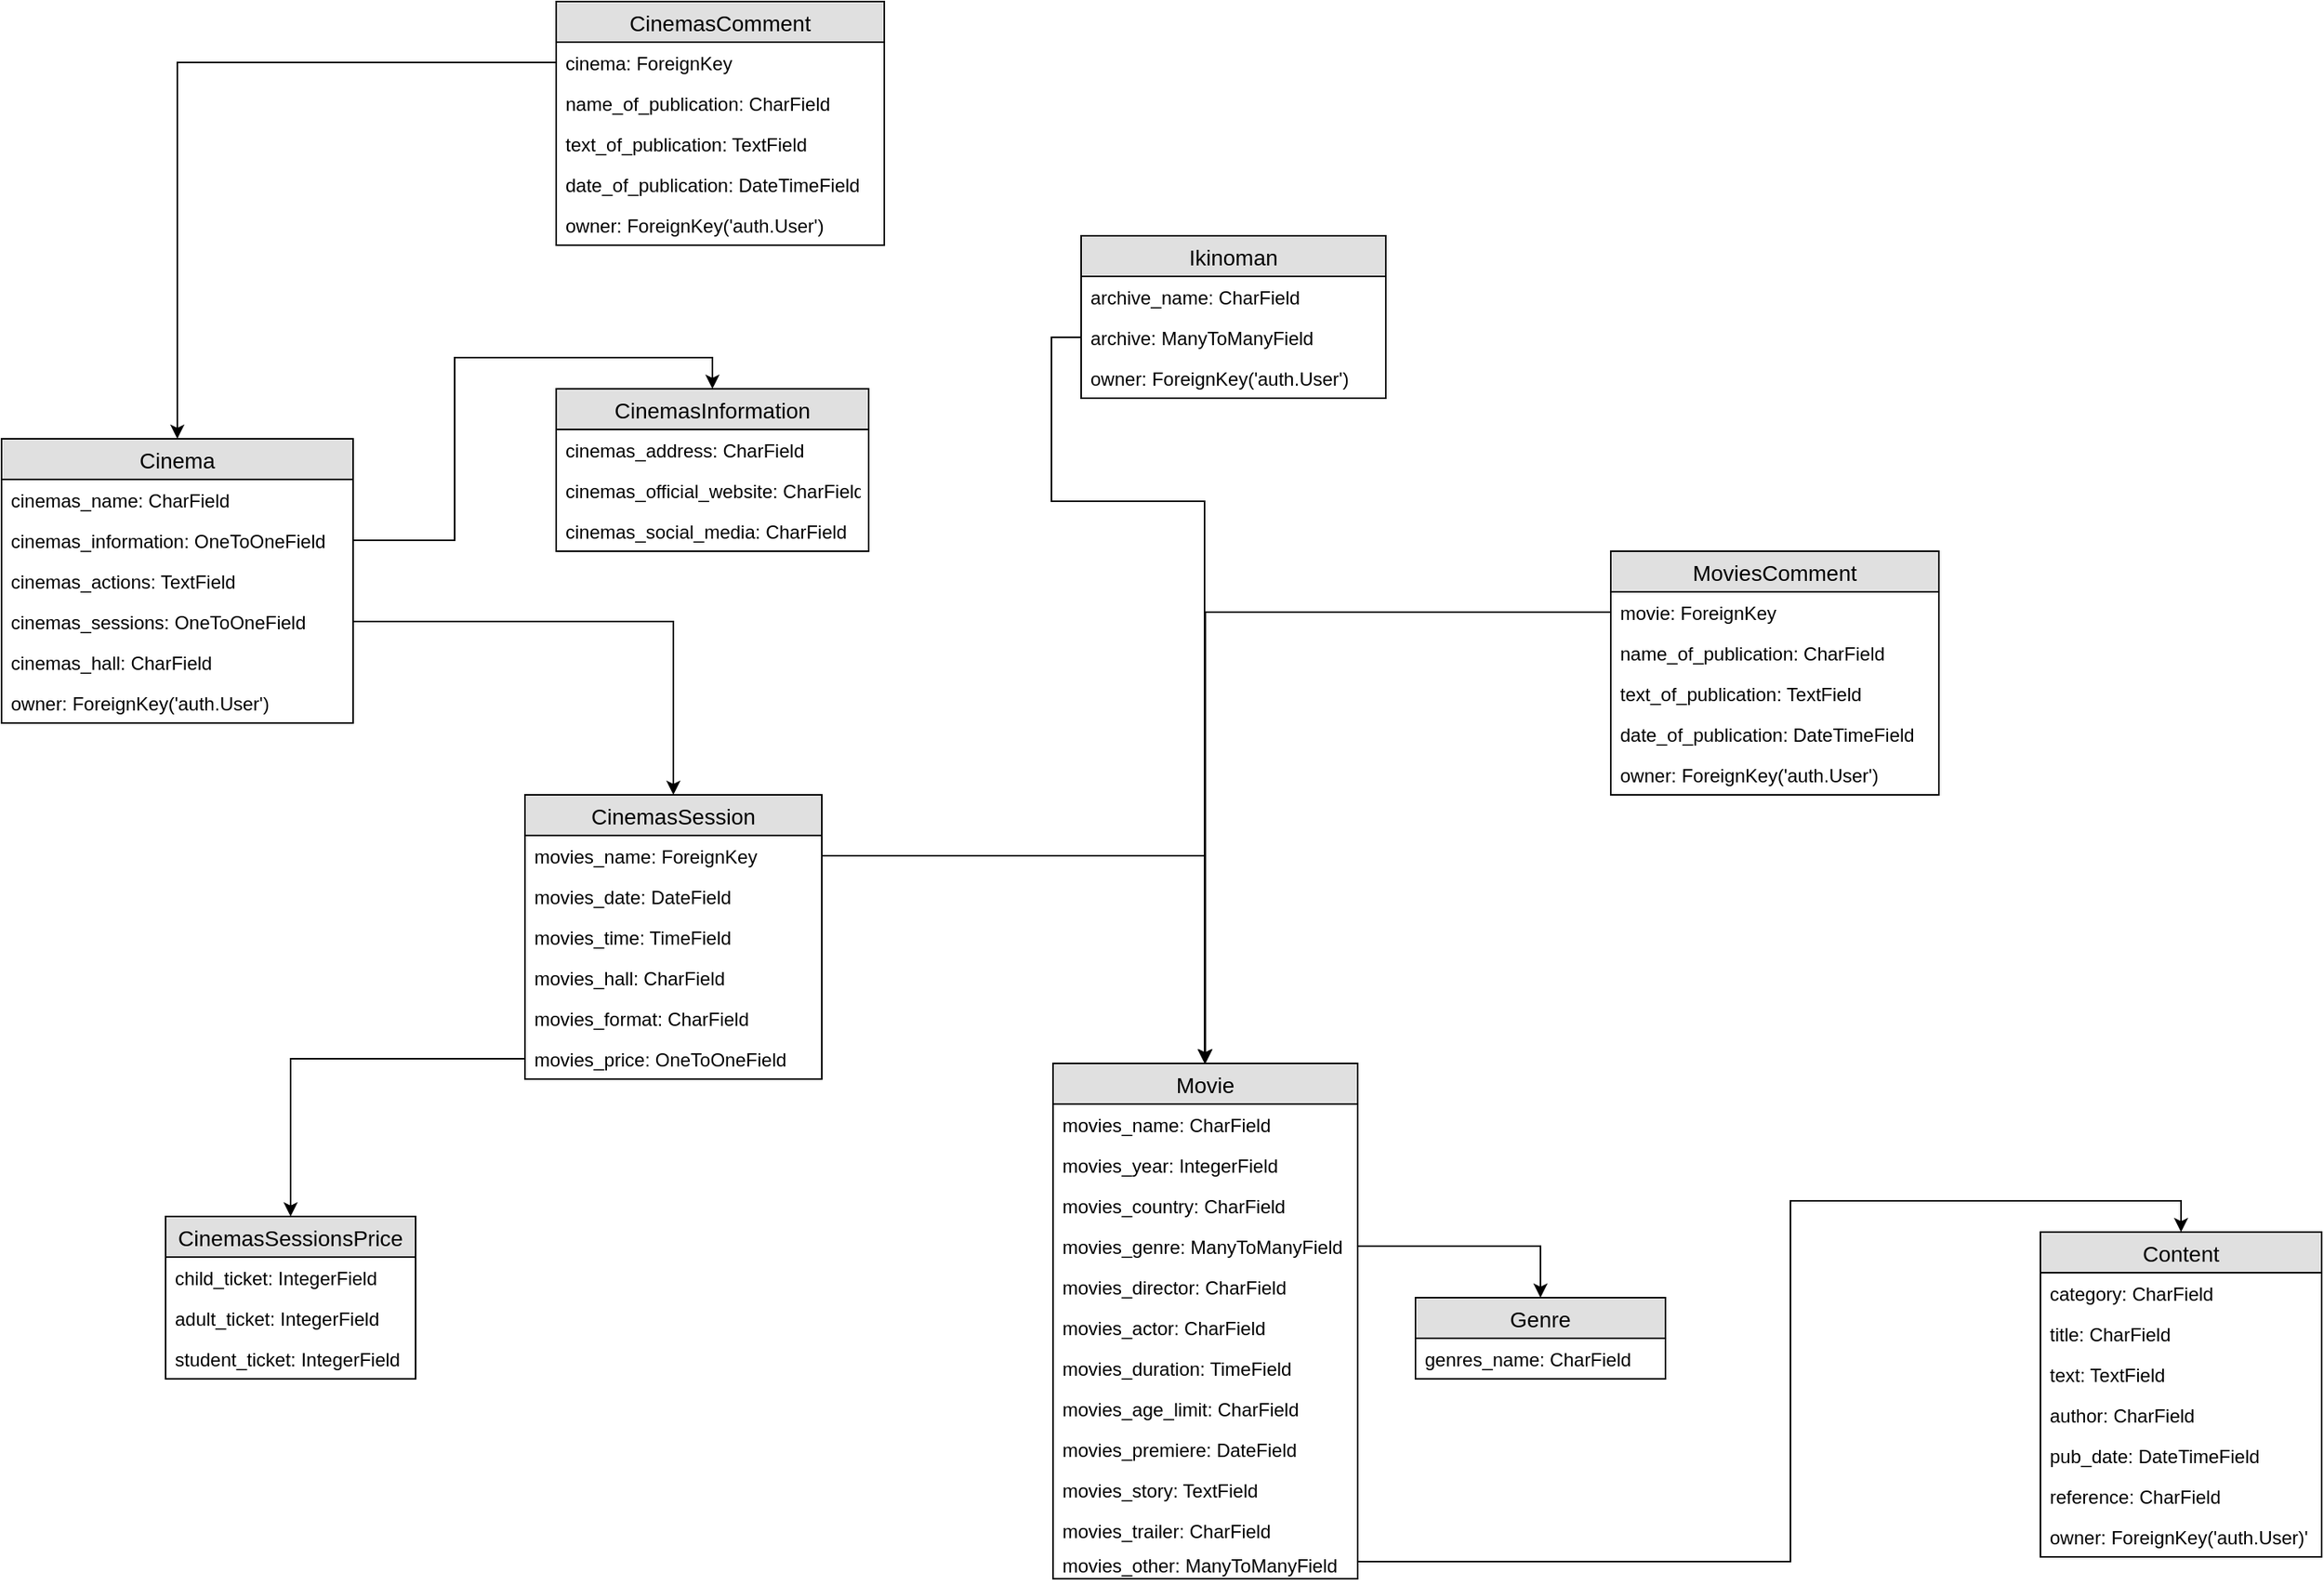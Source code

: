 <mxfile version="12.2.0" type="github" pages="1">
  <diagram id="cqwOu6krj5GkITPIEeN5" name="Page-1">
    <mxGraphModel dx="888" dy="323" grid="1" gridSize="10" guides="1" tooltips="1" connect="1" arrows="1" fold="1" page="1" pageScale="1" pageWidth="1654" pageHeight="1169" math="0" shadow="0">
      <root>
        <mxCell id="0"/>
        <mxCell id="1" parent="0"/>
        <mxCell id="VruWZcMAolTUUJ3oUVH7-1" value="Movie" style="swimlane;fontStyle=0;childLayout=stackLayout;horizontal=1;startSize=26;fillColor=#e0e0e0;horizontalStack=0;resizeParent=1;resizeParentMax=0;resizeLast=0;collapsible=1;marginBottom=0;swimlaneFillColor=#ffffff;align=center;fontSize=14;" parent="1" vertex="1">
          <mxGeometry x="728" y="730" width="195" height="330" as="geometry"/>
        </mxCell>
        <mxCell id="VruWZcMAolTUUJ3oUVH7-2" value="movies_name: CharField" style="text;strokeColor=none;fillColor=none;spacingLeft=4;spacingRight=4;overflow=hidden;rotatable=0;points=[[0,0.5],[1,0.5]];portConstraint=eastwest;fontSize=12;" parent="VruWZcMAolTUUJ3oUVH7-1" vertex="1">
          <mxGeometry y="26" width="195" height="26" as="geometry"/>
        </mxCell>
        <mxCell id="VruWZcMAolTUUJ3oUVH7-3" value="movies_year: IntegerField" style="text;strokeColor=none;fillColor=none;spacingLeft=4;spacingRight=4;overflow=hidden;rotatable=0;points=[[0,0.5],[1,0.5]];portConstraint=eastwest;fontSize=12;" parent="VruWZcMAolTUUJ3oUVH7-1" vertex="1">
          <mxGeometry y="52" width="195" height="26" as="geometry"/>
        </mxCell>
        <mxCell id="VruWZcMAolTUUJ3oUVH7-4" value="movies_country: CharField" style="text;strokeColor=none;fillColor=none;spacingLeft=4;spacingRight=4;overflow=hidden;rotatable=0;points=[[0,0.5],[1,0.5]];portConstraint=eastwest;fontSize=12;" parent="VruWZcMAolTUUJ3oUVH7-1" vertex="1">
          <mxGeometry y="78" width="195" height="26" as="geometry"/>
        </mxCell>
        <mxCell id="VruWZcMAolTUUJ3oUVH7-5" value="movies_genre: ManyToManyField" style="text;strokeColor=none;fillColor=none;spacingLeft=4;spacingRight=4;overflow=hidden;rotatable=0;points=[[0,0.5],[1,0.5]];portConstraint=eastwest;fontSize=12;" parent="VruWZcMAolTUUJ3oUVH7-1" vertex="1">
          <mxGeometry y="104" width="195" height="26" as="geometry"/>
        </mxCell>
        <mxCell id="VruWZcMAolTUUJ3oUVH7-6" value="movies_director: CharField" style="text;strokeColor=none;fillColor=none;spacingLeft=4;spacingRight=4;overflow=hidden;rotatable=0;points=[[0,0.5],[1,0.5]];portConstraint=eastwest;fontSize=12;" parent="VruWZcMAolTUUJ3oUVH7-1" vertex="1">
          <mxGeometry y="130" width="195" height="26" as="geometry"/>
        </mxCell>
        <mxCell id="VruWZcMAolTUUJ3oUVH7-7" value="movies_actor: CharField" style="text;strokeColor=none;fillColor=none;spacingLeft=4;spacingRight=4;overflow=hidden;rotatable=0;points=[[0,0.5],[1,0.5]];portConstraint=eastwest;fontSize=12;" parent="VruWZcMAolTUUJ3oUVH7-1" vertex="1">
          <mxGeometry y="156" width="195" height="26" as="geometry"/>
        </mxCell>
        <mxCell id="VruWZcMAolTUUJ3oUVH7-8" value="movies_duration: TimeField" style="text;strokeColor=none;fillColor=none;spacingLeft=4;spacingRight=4;overflow=hidden;rotatable=0;points=[[0,0.5],[1,0.5]];portConstraint=eastwest;fontSize=12;" parent="VruWZcMAolTUUJ3oUVH7-1" vertex="1">
          <mxGeometry y="182" width="195" height="26" as="geometry"/>
        </mxCell>
        <mxCell id="VruWZcMAolTUUJ3oUVH7-9" value="movies_age_limit: CharField" style="text;strokeColor=none;fillColor=none;spacingLeft=4;spacingRight=4;overflow=hidden;rotatable=0;points=[[0,0.5],[1,0.5]];portConstraint=eastwest;fontSize=12;" parent="VruWZcMAolTUUJ3oUVH7-1" vertex="1">
          <mxGeometry y="208" width="195" height="26" as="geometry"/>
        </mxCell>
        <mxCell id="VruWZcMAolTUUJ3oUVH7-10" value="movies_premiere: DateField" style="text;strokeColor=none;fillColor=none;spacingLeft=4;spacingRight=4;overflow=hidden;rotatable=0;points=[[0,0.5],[1,0.5]];portConstraint=eastwest;fontSize=12;" parent="VruWZcMAolTUUJ3oUVH7-1" vertex="1">
          <mxGeometry y="234" width="195" height="26" as="geometry"/>
        </mxCell>
        <mxCell id="VruWZcMAolTUUJ3oUVH7-11" value="movies_story: TextField" style="text;strokeColor=none;fillColor=none;spacingLeft=4;spacingRight=4;overflow=hidden;rotatable=0;points=[[0,0.5],[1,0.5]];portConstraint=eastwest;fontSize=12;" parent="VruWZcMAolTUUJ3oUVH7-1" vertex="1">
          <mxGeometry y="260" width="195" height="26" as="geometry"/>
        </mxCell>
        <mxCell id="VruWZcMAolTUUJ3oUVH7-12" value="movies_trailer: CharField" style="text;strokeColor=none;fillColor=none;spacingLeft=4;spacingRight=4;overflow=hidden;rotatable=0;points=[[0,0.5],[1,0.5]];portConstraint=eastwest;fontSize=12;" parent="VruWZcMAolTUUJ3oUVH7-1" vertex="1">
          <mxGeometry y="286" width="195" height="22" as="geometry"/>
        </mxCell>
        <mxCell id="VruWZcMAolTUUJ3oUVH7-13" value="movies_other: ManyToManyField" style="text;strokeColor=none;fillColor=none;spacingLeft=4;spacingRight=4;overflow=hidden;rotatable=0;points=[[0,0.5],[1,0.5]];portConstraint=eastwest;fontSize=12;" parent="VruWZcMAolTUUJ3oUVH7-1" vertex="1">
          <mxGeometry y="308" width="195" height="22" as="geometry"/>
        </mxCell>
        <mxCell id="VruWZcMAolTUUJ3oUVH7-14" value="Content" style="swimlane;fontStyle=0;childLayout=stackLayout;horizontal=1;startSize=26;fillColor=#e0e0e0;horizontalStack=0;resizeParent=1;resizeParentMax=0;resizeLast=0;collapsible=1;marginBottom=0;swimlaneFillColor=#ffffff;align=center;fontSize=14;" parent="1" vertex="1">
          <mxGeometry x="1360" y="838" width="180" height="208" as="geometry"/>
        </mxCell>
        <mxCell id="VruWZcMAolTUUJ3oUVH7-15" value="category: CharField" style="text;strokeColor=none;fillColor=none;spacingLeft=4;spacingRight=4;overflow=hidden;rotatable=0;points=[[0,0.5],[1,0.5]];portConstraint=eastwest;fontSize=12;" parent="VruWZcMAolTUUJ3oUVH7-14" vertex="1">
          <mxGeometry y="26" width="180" height="26" as="geometry"/>
        </mxCell>
        <mxCell id="VruWZcMAolTUUJ3oUVH7-16" value="title: CharField" style="text;strokeColor=none;fillColor=none;spacingLeft=4;spacingRight=4;overflow=hidden;rotatable=0;points=[[0,0.5],[1,0.5]];portConstraint=eastwest;fontSize=12;" parent="VruWZcMAolTUUJ3oUVH7-14" vertex="1">
          <mxGeometry y="52" width="180" height="26" as="geometry"/>
        </mxCell>
        <mxCell id="VruWZcMAolTUUJ3oUVH7-17" value="text: TextField" style="text;strokeColor=none;fillColor=none;spacingLeft=4;spacingRight=4;overflow=hidden;rotatable=0;points=[[0,0.5],[1,0.5]];portConstraint=eastwest;fontSize=12;" parent="VruWZcMAolTUUJ3oUVH7-14" vertex="1">
          <mxGeometry y="78" width="180" height="26" as="geometry"/>
        </mxCell>
        <mxCell id="VruWZcMAolTUUJ3oUVH7-22" value="author: CharField" style="text;strokeColor=none;fillColor=none;spacingLeft=4;spacingRight=4;overflow=hidden;rotatable=0;points=[[0,0.5],[1,0.5]];portConstraint=eastwest;fontSize=12;" parent="VruWZcMAolTUUJ3oUVH7-14" vertex="1">
          <mxGeometry y="104" width="180" height="26" as="geometry"/>
        </mxCell>
        <mxCell id="VruWZcMAolTUUJ3oUVH7-23" value="pub_date: DateTimeField" style="text;strokeColor=none;fillColor=none;spacingLeft=4;spacingRight=4;overflow=hidden;rotatable=0;points=[[0,0.5],[1,0.5]];portConstraint=eastwest;fontSize=12;" parent="VruWZcMAolTUUJ3oUVH7-14" vertex="1">
          <mxGeometry y="130" width="180" height="26" as="geometry"/>
        </mxCell>
        <mxCell id="VruWZcMAolTUUJ3oUVH7-24" value="reference: CharField" style="text;strokeColor=none;fillColor=none;spacingLeft=4;spacingRight=4;overflow=hidden;rotatable=0;points=[[0,0.5],[1,0.5]];portConstraint=eastwest;fontSize=12;" parent="VruWZcMAolTUUJ3oUVH7-14" vertex="1">
          <mxGeometry y="156" width="180" height="26" as="geometry"/>
        </mxCell>
        <mxCell id="VruWZcMAolTUUJ3oUVH7-25" value="owner: ForeignKey(&#39;auth.User)&#39;" style="text;strokeColor=none;fillColor=none;spacingLeft=4;spacingRight=4;overflow=hidden;rotatable=0;points=[[0,0.5],[1,0.5]];portConstraint=eastwest;fontSize=12;" parent="VruWZcMAolTUUJ3oUVH7-14" vertex="1">
          <mxGeometry y="182" width="180" height="26" as="geometry"/>
        </mxCell>
        <mxCell id="VruWZcMAolTUUJ3oUVH7-18" value="Genre" style="swimlane;fontStyle=0;childLayout=stackLayout;horizontal=1;startSize=26;fillColor=#e0e0e0;horizontalStack=0;resizeParent=1;resizeParentMax=0;resizeLast=0;collapsible=1;marginBottom=0;swimlaneFillColor=#ffffff;align=center;fontSize=14;" parent="1" vertex="1">
          <mxGeometry x="960" y="880" width="160" height="52" as="geometry"/>
        </mxCell>
        <mxCell id="VruWZcMAolTUUJ3oUVH7-19" value="genres_name: CharField" style="text;strokeColor=none;fillColor=none;spacingLeft=4;spacingRight=4;overflow=hidden;rotatable=0;points=[[0,0.5],[1,0.5]];portConstraint=eastwest;fontSize=12;" parent="VruWZcMAolTUUJ3oUVH7-18" vertex="1">
          <mxGeometry y="26" width="160" height="26" as="geometry"/>
        </mxCell>
        <mxCell id="VruWZcMAolTUUJ3oUVH7-32" value="CinemasInformation" style="swimlane;fontStyle=0;childLayout=stackLayout;horizontal=1;startSize=26;fillColor=#e0e0e0;horizontalStack=0;resizeParent=1;resizeParentMax=0;resizeLast=0;collapsible=1;marginBottom=0;swimlaneFillColor=#ffffff;align=center;fontSize=14;" parent="1" vertex="1">
          <mxGeometry x="410" y="298" width="200" height="104" as="geometry"/>
        </mxCell>
        <mxCell id="VruWZcMAolTUUJ3oUVH7-33" value="cinemas_address: CharField" style="text;strokeColor=none;fillColor=none;spacingLeft=4;spacingRight=4;overflow=hidden;rotatable=0;points=[[0,0.5],[1,0.5]];portConstraint=eastwest;fontSize=12;" parent="VruWZcMAolTUUJ3oUVH7-32" vertex="1">
          <mxGeometry y="26" width="200" height="26" as="geometry"/>
        </mxCell>
        <mxCell id="VruWZcMAolTUUJ3oUVH7-34" value="cinemas_official_website: CharField" style="text;strokeColor=none;fillColor=none;spacingLeft=4;spacingRight=4;overflow=hidden;rotatable=0;points=[[0,0.5],[1,0.5]];portConstraint=eastwest;fontSize=12;" parent="VruWZcMAolTUUJ3oUVH7-32" vertex="1">
          <mxGeometry y="52" width="200" height="26" as="geometry"/>
        </mxCell>
        <mxCell id="VruWZcMAolTUUJ3oUVH7-35" value="cinemas_social_media: CharField" style="text;strokeColor=none;fillColor=none;spacingLeft=4;spacingRight=4;overflow=hidden;rotatable=0;points=[[0,0.5],[1,0.5]];portConstraint=eastwest;fontSize=12;" parent="VruWZcMAolTUUJ3oUVH7-32" vertex="1">
          <mxGeometry y="78" width="200" height="26" as="geometry"/>
        </mxCell>
        <mxCell id="VruWZcMAolTUUJ3oUVH7-36" value="CinemasSession" style="swimlane;fontStyle=0;childLayout=stackLayout;horizontal=1;startSize=26;fillColor=#e0e0e0;horizontalStack=0;resizeParent=1;resizeParentMax=0;resizeLast=0;collapsible=1;marginBottom=0;swimlaneFillColor=#ffffff;align=center;fontSize=14;" parent="1" vertex="1">
          <mxGeometry x="390" y="558" width="190" height="182" as="geometry"/>
        </mxCell>
        <mxCell id="VruWZcMAolTUUJ3oUVH7-37" value="movies_name: ForeignKey" style="text;strokeColor=none;fillColor=none;spacingLeft=4;spacingRight=4;overflow=hidden;rotatable=0;points=[[0,0.5],[1,0.5]];portConstraint=eastwest;fontSize=12;" parent="VruWZcMAolTUUJ3oUVH7-36" vertex="1">
          <mxGeometry y="26" width="190" height="26" as="geometry"/>
        </mxCell>
        <mxCell id="VruWZcMAolTUUJ3oUVH7-38" value="movies_date: DateField" style="text;strokeColor=none;fillColor=none;spacingLeft=4;spacingRight=4;overflow=hidden;rotatable=0;points=[[0,0.5],[1,0.5]];portConstraint=eastwest;fontSize=12;" parent="VruWZcMAolTUUJ3oUVH7-36" vertex="1">
          <mxGeometry y="52" width="190" height="26" as="geometry"/>
        </mxCell>
        <mxCell id="VruWZcMAolTUUJ3oUVH7-39" value="movies_time: TimeField" style="text;strokeColor=none;fillColor=none;spacingLeft=4;spacingRight=4;overflow=hidden;rotatable=0;points=[[0,0.5],[1,0.5]];portConstraint=eastwest;fontSize=12;" parent="VruWZcMAolTUUJ3oUVH7-36" vertex="1">
          <mxGeometry y="78" width="190" height="26" as="geometry"/>
        </mxCell>
        <mxCell id="VruWZcMAolTUUJ3oUVH7-49" value="movies_hall: CharField" style="text;strokeColor=none;fillColor=none;spacingLeft=4;spacingRight=4;overflow=hidden;rotatable=0;points=[[0,0.5],[1,0.5]];portConstraint=eastwest;fontSize=12;" parent="VruWZcMAolTUUJ3oUVH7-36" vertex="1">
          <mxGeometry y="104" width="190" height="26" as="geometry"/>
        </mxCell>
        <mxCell id="VruWZcMAolTUUJ3oUVH7-50" value="movies_format: CharField" style="text;strokeColor=none;fillColor=none;spacingLeft=4;spacingRight=4;overflow=hidden;rotatable=0;points=[[0,0.5],[1,0.5]];portConstraint=eastwest;fontSize=12;" parent="VruWZcMAolTUUJ3oUVH7-36" vertex="1">
          <mxGeometry y="130" width="190" height="26" as="geometry"/>
        </mxCell>
        <mxCell id="VruWZcMAolTUUJ3oUVH7-51" value="movies_price: OneToOneField" style="text;strokeColor=none;fillColor=none;spacingLeft=4;spacingRight=4;overflow=hidden;rotatable=0;points=[[0,0.5],[1,0.5]];portConstraint=eastwest;fontSize=12;" parent="VruWZcMAolTUUJ3oUVH7-36" vertex="1">
          <mxGeometry y="156" width="190" height="26" as="geometry"/>
        </mxCell>
        <mxCell id="VruWZcMAolTUUJ3oUVH7-44" value="CinemasSessionsPrice" style="swimlane;fontStyle=0;childLayout=stackLayout;horizontal=1;startSize=26;fillColor=#e0e0e0;horizontalStack=0;resizeParent=1;resizeParentMax=0;resizeLast=0;collapsible=1;marginBottom=0;swimlaneFillColor=#ffffff;align=center;fontSize=14;" parent="1" vertex="1">
          <mxGeometry x="160" y="828" width="160" height="104" as="geometry"/>
        </mxCell>
        <mxCell id="VruWZcMAolTUUJ3oUVH7-45" value="child_ticket: IntegerField" style="text;strokeColor=none;fillColor=none;spacingLeft=4;spacingRight=4;overflow=hidden;rotatable=0;points=[[0,0.5],[1,0.5]];portConstraint=eastwest;fontSize=12;" parent="VruWZcMAolTUUJ3oUVH7-44" vertex="1">
          <mxGeometry y="26" width="160" height="26" as="geometry"/>
        </mxCell>
        <mxCell id="VruWZcMAolTUUJ3oUVH7-46" value="adult_ticket: IntegerField" style="text;strokeColor=none;fillColor=none;spacingLeft=4;spacingRight=4;overflow=hidden;rotatable=0;points=[[0,0.5],[1,0.5]];portConstraint=eastwest;fontSize=12;" parent="VruWZcMAolTUUJ3oUVH7-44" vertex="1">
          <mxGeometry y="52" width="160" height="26" as="geometry"/>
        </mxCell>
        <mxCell id="VruWZcMAolTUUJ3oUVH7-47" value="student_ticket: IntegerField" style="text;strokeColor=none;fillColor=none;spacingLeft=4;spacingRight=4;overflow=hidden;rotatable=0;points=[[0,0.5],[1,0.5]];portConstraint=eastwest;fontSize=12;" parent="VruWZcMAolTUUJ3oUVH7-44" vertex="1">
          <mxGeometry y="78" width="160" height="26" as="geometry"/>
        </mxCell>
        <mxCell id="VruWZcMAolTUUJ3oUVH7-52" value="Cinema" style="swimlane;fontStyle=0;childLayout=stackLayout;horizontal=1;startSize=26;fillColor=#e0e0e0;horizontalStack=0;resizeParent=1;resizeParentMax=0;resizeLast=0;collapsible=1;marginBottom=0;swimlaneFillColor=#ffffff;align=center;fontSize=14;" parent="1" vertex="1">
          <mxGeometry x="55" y="330" width="225" height="182" as="geometry"/>
        </mxCell>
        <mxCell id="VruWZcMAolTUUJ3oUVH7-53" value="cinemas_name: CharField" style="text;strokeColor=none;fillColor=none;spacingLeft=4;spacingRight=4;overflow=hidden;rotatable=0;points=[[0,0.5],[1,0.5]];portConstraint=eastwest;fontSize=12;" parent="VruWZcMAolTUUJ3oUVH7-52" vertex="1">
          <mxGeometry y="26" width="225" height="26" as="geometry"/>
        </mxCell>
        <mxCell id="VruWZcMAolTUUJ3oUVH7-54" value="cinemas_information: OneToOneField" style="text;strokeColor=none;fillColor=none;spacingLeft=4;spacingRight=4;overflow=hidden;rotatable=0;points=[[0,0.5],[1,0.5]];portConstraint=eastwest;fontSize=12;" parent="VruWZcMAolTUUJ3oUVH7-52" vertex="1">
          <mxGeometry y="52" width="225" height="26" as="geometry"/>
        </mxCell>
        <mxCell id="VruWZcMAolTUUJ3oUVH7-55" value="cinemas_actions: TextField" style="text;strokeColor=none;fillColor=none;spacingLeft=4;spacingRight=4;overflow=hidden;rotatable=0;points=[[0,0.5],[1,0.5]];portConstraint=eastwest;fontSize=12;" parent="VruWZcMAolTUUJ3oUVH7-52" vertex="1">
          <mxGeometry y="78" width="225" height="26" as="geometry"/>
        </mxCell>
        <mxCell id="VruWZcMAolTUUJ3oUVH7-60" value="cinemas_sessions: OneToOneField" style="text;strokeColor=none;fillColor=none;spacingLeft=4;spacingRight=4;overflow=hidden;rotatable=0;points=[[0,0.5],[1,0.5]];portConstraint=eastwest;fontSize=12;" parent="VruWZcMAolTUUJ3oUVH7-52" vertex="1">
          <mxGeometry y="104" width="225" height="26" as="geometry"/>
        </mxCell>
        <mxCell id="VruWZcMAolTUUJ3oUVH7-61" value="cinemas_hall: CharField" style="text;strokeColor=none;fillColor=none;spacingLeft=4;spacingRight=4;overflow=hidden;rotatable=0;points=[[0,0.5],[1,0.5]];portConstraint=eastwest;fontSize=12;" parent="VruWZcMAolTUUJ3oUVH7-52" vertex="1">
          <mxGeometry y="130" width="225" height="26" as="geometry"/>
        </mxCell>
        <mxCell id="MYGVKCOiWB2upIYCmduq-2" value="owner: ForeignKey(&#39;auth.User&#39;)" style="text;strokeColor=none;fillColor=none;spacingLeft=4;spacingRight=4;overflow=hidden;rotatable=0;points=[[0,0.5],[1,0.5]];portConstraint=eastwest;fontSize=12;" vertex="1" parent="VruWZcMAolTUUJ3oUVH7-52">
          <mxGeometry y="156" width="225" height="26" as="geometry"/>
        </mxCell>
        <mxCell id="VruWZcMAolTUUJ3oUVH7-56" value="Ikinoman" style="swimlane;fontStyle=0;childLayout=stackLayout;horizontal=1;startSize=26;fillColor=#e0e0e0;horizontalStack=0;resizeParent=1;resizeParentMax=0;resizeLast=0;collapsible=1;marginBottom=0;swimlaneFillColor=#ffffff;align=center;fontSize=14;" parent="1" vertex="1">
          <mxGeometry x="746" y="200" width="195" height="104" as="geometry"/>
        </mxCell>
        <mxCell id="VruWZcMAolTUUJ3oUVH7-57" value="archive_name: CharField" style="text;strokeColor=none;fillColor=none;spacingLeft=4;spacingRight=4;overflow=hidden;rotatable=0;points=[[0,0.5],[1,0.5]];portConstraint=eastwest;fontSize=12;" parent="VruWZcMAolTUUJ3oUVH7-56" vertex="1">
          <mxGeometry y="26" width="195" height="26" as="geometry"/>
        </mxCell>
        <mxCell id="VruWZcMAolTUUJ3oUVH7-58" value="archive: ManyToManyField" style="text;strokeColor=none;fillColor=none;spacingLeft=4;spacingRight=4;overflow=hidden;rotatable=0;points=[[0,0.5],[1,0.5]];portConstraint=eastwest;fontSize=12;" parent="VruWZcMAolTUUJ3oUVH7-56" vertex="1">
          <mxGeometry y="52" width="195" height="26" as="geometry"/>
        </mxCell>
        <mxCell id="MYGVKCOiWB2upIYCmduq-1" value="owner: ForeignKey(&#39;auth.User&#39;)" style="text;strokeColor=none;fillColor=none;spacingLeft=4;spacingRight=4;overflow=hidden;rotatable=0;points=[[0,0.5],[1,0.5]];portConstraint=eastwest;fontSize=12;" vertex="1" parent="VruWZcMAolTUUJ3oUVH7-56">
          <mxGeometry y="78" width="195" height="26" as="geometry"/>
        </mxCell>
        <mxCell id="VruWZcMAolTUUJ3oUVH7-70" value="MoviesComment" style="swimlane;fontStyle=0;childLayout=stackLayout;horizontal=1;startSize=26;fillColor=#e0e0e0;horizontalStack=0;resizeParent=1;resizeParentMax=0;resizeLast=0;collapsible=1;marginBottom=0;swimlaneFillColor=#ffffff;align=center;fontSize=14;" parent="1" vertex="1">
          <mxGeometry x="1085" y="402" width="210" height="156" as="geometry"/>
        </mxCell>
        <mxCell id="VruWZcMAolTUUJ3oUVH7-71" value="movie: ForeignKey" style="text;strokeColor=none;fillColor=none;spacingLeft=4;spacingRight=4;overflow=hidden;rotatable=0;points=[[0,0.5],[1,0.5]];portConstraint=eastwest;fontSize=12;" parent="VruWZcMAolTUUJ3oUVH7-70" vertex="1">
          <mxGeometry y="26" width="210" height="26" as="geometry"/>
        </mxCell>
        <mxCell id="VruWZcMAolTUUJ3oUVH7-72" value="name_of_publication: CharField" style="text;strokeColor=none;fillColor=none;spacingLeft=4;spacingRight=4;overflow=hidden;rotatable=0;points=[[0,0.5],[1,0.5]];portConstraint=eastwest;fontSize=12;" parent="VruWZcMAolTUUJ3oUVH7-70" vertex="1">
          <mxGeometry y="52" width="210" height="26" as="geometry"/>
        </mxCell>
        <mxCell id="VruWZcMAolTUUJ3oUVH7-73" value="text_of_publication: TextField" style="text;strokeColor=none;fillColor=none;spacingLeft=4;spacingRight=4;overflow=hidden;rotatable=0;points=[[0,0.5],[1,0.5]];portConstraint=eastwest;fontSize=12;" parent="VruWZcMAolTUUJ3oUVH7-70" vertex="1">
          <mxGeometry y="78" width="210" height="26" as="geometry"/>
        </mxCell>
        <mxCell id="VruWZcMAolTUUJ3oUVH7-74" value="date_of_publication: DateTimeField" style="text;strokeColor=none;fillColor=none;spacingLeft=4;spacingRight=4;overflow=hidden;rotatable=0;points=[[0,0.5],[1,0.5]];portConstraint=eastwest;fontSize=12;" parent="VruWZcMAolTUUJ3oUVH7-70" vertex="1">
          <mxGeometry y="104" width="210" height="26" as="geometry"/>
        </mxCell>
        <mxCell id="VruWZcMAolTUUJ3oUVH7-75" value="owner: ForeignKey(&#39;auth.User&#39;)" style="text;strokeColor=none;fillColor=none;spacingLeft=4;spacingRight=4;overflow=hidden;rotatable=0;points=[[0,0.5],[1,0.5]];portConstraint=eastwest;fontSize=12;" parent="VruWZcMAolTUUJ3oUVH7-70" vertex="1">
          <mxGeometry y="130" width="210" height="26" as="geometry"/>
        </mxCell>
        <mxCell id="VruWZcMAolTUUJ3oUVH7-76" value="CinemasComment" style="swimlane;fontStyle=0;childLayout=stackLayout;horizontal=1;startSize=26;fillColor=#e0e0e0;horizontalStack=0;resizeParent=1;resizeParentMax=0;resizeLast=0;collapsible=1;marginBottom=0;swimlaneFillColor=#ffffff;align=center;fontSize=14;" parent="1" vertex="1">
          <mxGeometry x="410" y="50" width="210" height="156" as="geometry"/>
        </mxCell>
        <mxCell id="VruWZcMAolTUUJ3oUVH7-77" value="cinema: ForeignKey" style="text;strokeColor=none;fillColor=none;spacingLeft=4;spacingRight=4;overflow=hidden;rotatable=0;points=[[0,0.5],[1,0.5]];portConstraint=eastwest;fontSize=12;" parent="VruWZcMAolTUUJ3oUVH7-76" vertex="1">
          <mxGeometry y="26" width="210" height="26" as="geometry"/>
        </mxCell>
        <mxCell id="VruWZcMAolTUUJ3oUVH7-78" value="name_of_publication: CharField" style="text;strokeColor=none;fillColor=none;spacingLeft=4;spacingRight=4;overflow=hidden;rotatable=0;points=[[0,0.5],[1,0.5]];portConstraint=eastwest;fontSize=12;" parent="VruWZcMAolTUUJ3oUVH7-76" vertex="1">
          <mxGeometry y="52" width="210" height="26" as="geometry"/>
        </mxCell>
        <mxCell id="VruWZcMAolTUUJ3oUVH7-79" value="text_of_publication: TextField" style="text;strokeColor=none;fillColor=none;spacingLeft=4;spacingRight=4;overflow=hidden;rotatable=0;points=[[0,0.5],[1,0.5]];portConstraint=eastwest;fontSize=12;" parent="VruWZcMAolTUUJ3oUVH7-76" vertex="1">
          <mxGeometry y="78" width="210" height="26" as="geometry"/>
        </mxCell>
        <mxCell id="VruWZcMAolTUUJ3oUVH7-80" value="date_of_publication: DateTimeField" style="text;strokeColor=none;fillColor=none;spacingLeft=4;spacingRight=4;overflow=hidden;rotatable=0;points=[[0,0.5],[1,0.5]];portConstraint=eastwest;fontSize=12;" parent="VruWZcMAolTUUJ3oUVH7-76" vertex="1">
          <mxGeometry y="104" width="210" height="26" as="geometry"/>
        </mxCell>
        <mxCell id="VruWZcMAolTUUJ3oUVH7-81" value="owner: ForeignKey(&#39;auth.User&#39;)" style="text;strokeColor=none;fillColor=none;spacingLeft=4;spacingRight=4;overflow=hidden;rotatable=0;points=[[0,0.5],[1,0.5]];portConstraint=eastwest;fontSize=12;" parent="VruWZcMAolTUUJ3oUVH7-76" vertex="1">
          <mxGeometry y="130" width="210" height="26" as="geometry"/>
        </mxCell>
        <mxCell id="VruWZcMAolTUUJ3oUVH7-83" style="edgeStyle=orthogonalEdgeStyle;rounded=0;orthogonalLoop=1;jettySize=auto;html=1;" parent="1" source="VruWZcMAolTUUJ3oUVH7-58" target="VruWZcMAolTUUJ3oUVH7-1" edge="1">
          <mxGeometry relative="1" as="geometry">
            <Array as="points">
              <mxPoint x="727" y="265"/>
              <mxPoint x="727" y="370"/>
              <mxPoint x="825" y="370"/>
            </Array>
          </mxGeometry>
        </mxCell>
        <mxCell id="VruWZcMAolTUUJ3oUVH7-84" style="edgeStyle=orthogonalEdgeStyle;rounded=0;orthogonalLoop=1;jettySize=auto;html=1;entryX=0.5;entryY=0;entryDx=0;entryDy=0;" parent="1" source="VruWZcMAolTUUJ3oUVH7-71" target="VruWZcMAolTUUJ3oUVH7-1" edge="1">
          <mxGeometry relative="1" as="geometry"/>
        </mxCell>
        <mxCell id="VruWZcMAolTUUJ3oUVH7-86" style="edgeStyle=orthogonalEdgeStyle;rounded=0;orthogonalLoop=1;jettySize=auto;html=1;entryX=0.5;entryY=0;entryDx=0;entryDy=0;" parent="1" source="VruWZcMAolTUUJ3oUVH7-5" target="VruWZcMAolTUUJ3oUVH7-18" edge="1">
          <mxGeometry relative="1" as="geometry"/>
        </mxCell>
        <mxCell id="VruWZcMAolTUUJ3oUVH7-87" style="edgeStyle=orthogonalEdgeStyle;rounded=0;orthogonalLoop=1;jettySize=auto;html=1;entryX=0.5;entryY=0;entryDx=0;entryDy=0;" parent="1" source="VruWZcMAolTUUJ3oUVH7-13" target="VruWZcMAolTUUJ3oUVH7-14" edge="1">
          <mxGeometry relative="1" as="geometry">
            <Array as="points">
              <mxPoint x="1200" y="1049"/>
              <mxPoint x="1200" y="818"/>
              <mxPoint x="1450" y="818"/>
            </Array>
          </mxGeometry>
        </mxCell>
        <mxCell id="VruWZcMAolTUUJ3oUVH7-88" style="edgeStyle=orthogonalEdgeStyle;rounded=0;orthogonalLoop=1;jettySize=auto;html=1;entryX=0.5;entryY=0;entryDx=0;entryDy=0;" parent="1" source="VruWZcMAolTUUJ3oUVH7-37" target="VruWZcMAolTUUJ3oUVH7-1" edge="1">
          <mxGeometry relative="1" as="geometry"/>
        </mxCell>
        <mxCell id="VruWZcMAolTUUJ3oUVH7-89" style="edgeStyle=orthogonalEdgeStyle;rounded=0;orthogonalLoop=1;jettySize=auto;html=1;entryX=0.5;entryY=0;entryDx=0;entryDy=0;" parent="1" source="VruWZcMAolTUUJ3oUVH7-51" target="VruWZcMAolTUUJ3oUVH7-44" edge="1">
          <mxGeometry relative="1" as="geometry"/>
        </mxCell>
        <mxCell id="VruWZcMAolTUUJ3oUVH7-90" style="edgeStyle=orthogonalEdgeStyle;rounded=0;orthogonalLoop=1;jettySize=auto;html=1;entryX=0.5;entryY=0;entryDx=0;entryDy=0;" parent="1" source="VruWZcMAolTUUJ3oUVH7-77" target="VruWZcMAolTUUJ3oUVH7-52" edge="1">
          <mxGeometry relative="1" as="geometry"/>
        </mxCell>
        <mxCell id="VruWZcMAolTUUJ3oUVH7-91" style="edgeStyle=orthogonalEdgeStyle;rounded=0;orthogonalLoop=1;jettySize=auto;html=1;entryX=0.5;entryY=0;entryDx=0;entryDy=0;" parent="1" source="VruWZcMAolTUUJ3oUVH7-54" target="VruWZcMAolTUUJ3oUVH7-32" edge="1">
          <mxGeometry relative="1" as="geometry"/>
        </mxCell>
        <mxCell id="VruWZcMAolTUUJ3oUVH7-92" style="edgeStyle=orthogonalEdgeStyle;rounded=0;orthogonalLoop=1;jettySize=auto;html=1;entryX=0.5;entryY=0;entryDx=0;entryDy=0;" parent="1" source="VruWZcMAolTUUJ3oUVH7-60" target="VruWZcMAolTUUJ3oUVH7-36" edge="1">
          <mxGeometry relative="1" as="geometry"/>
        </mxCell>
      </root>
    </mxGraphModel>
  </diagram>
</mxfile>

